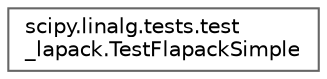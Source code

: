 digraph "Graphical Class Hierarchy"
{
 // LATEX_PDF_SIZE
  bgcolor="transparent";
  edge [fontname=Helvetica,fontsize=10,labelfontname=Helvetica,labelfontsize=10];
  node [fontname=Helvetica,fontsize=10,shape=box,height=0.2,width=0.4];
  rankdir="LR";
  Node0 [id="Node000000",label="scipy.linalg.tests.test\l_lapack.TestFlapackSimple",height=0.2,width=0.4,color="grey40", fillcolor="white", style="filled",URL="$df/d6c/classscipy_1_1linalg_1_1tests_1_1test__lapack_1_1TestFlapackSimple.html",tooltip=" "];
}
